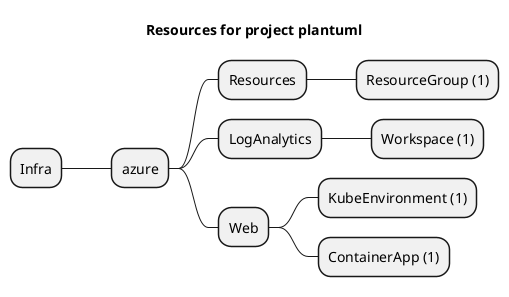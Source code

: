 @startmindmap
title Resources for project plantuml
skinparam monochrome true
+ Infra
++ azure
+++ Resources
++++ ResourceGroup (1)
+++ LogAnalytics
++++ Workspace (1)
+++ Web
++++ KubeEnvironment (1)
++++ ContainerApp (1)
@endmindmap